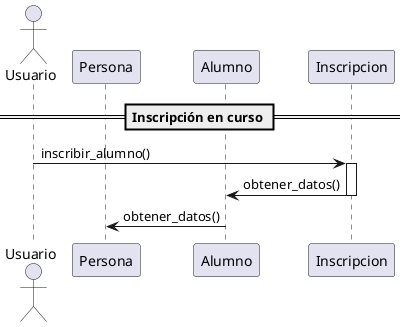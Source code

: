 @startuml
actor Usuario

participant "Persona" as Per
participant "Alumno" as A
participant "Inscripcion" as I


== Inscripción en curso ==
Usuario -> I : inscribir_alumno()
activate I
I -> A : obtener_datos()
deactivate I
A -> Per : obtener_datos()

@enduml
